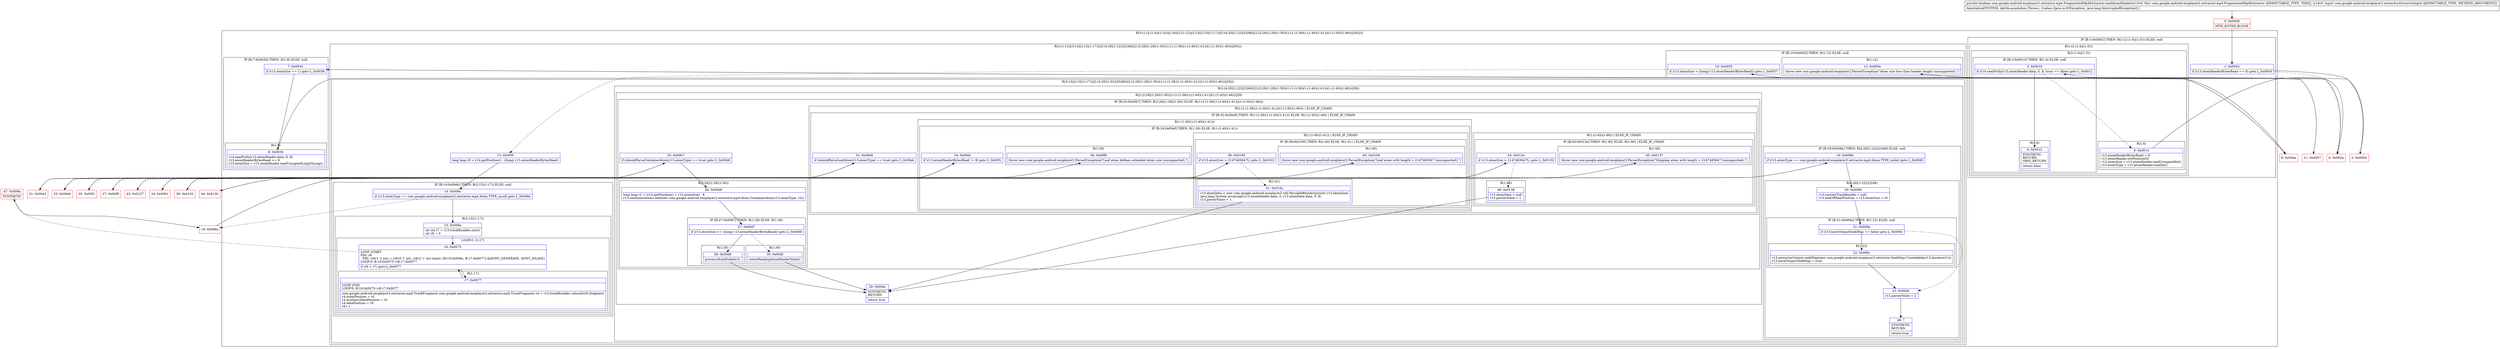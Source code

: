 digraph "CFG forcom.google.android.exoplayer2.extractor.mp4.FragmentedMp4Extractor.readAtomHeader(Lcom\/google\/android\/exoplayer2\/extractor\/ExtractorInput;)Z" {
subgraph cluster_Region_840634467 {
label = "R(3:(1:(2:(1:4)|(1:5)))|(1:8)|(2:(1:12)|(3:13|(2:15|(1:17))|(2:(4:20|(1:22)|23|48)|(2:(2:26|(1:28)(1:30))(1:(1:(1:36)(1:(1:40)(1:41)))(1:(1:45)(1:46)))|29)))))";
node [shape=record,color=blue];
subgraph cluster_IfRegion_1020703729 {
label = "IF [B:1:0x0002] THEN: R(1:(2:(1:4)|(1:5))) ELSE: null";
node [shape=record,color=blue];
Node_1 [shape=record,label="{1\:\ 0x0002|if (r13.atomHeaderBytesRead == 0) goto L_0x0004\l}"];
subgraph cluster_Region_1582814134 {
label = "R(1:(2:(1:4)|(1:5)))";
node [shape=record,color=blue];
subgraph cluster_Region_1553666098 {
label = "R(2:(1:4)|(1:5))";
node [shape=record,color=blue];
subgraph cluster_IfRegion_921279434 {
label = "IF [B:3:0x0010] THEN: R(1:4) ELSE: null";
node [shape=record,color=blue];
Node_3 [shape=record,label="{3\:\ 0x0010|if (r14.readFully(r13.atomHeader.data, 0, 8, true) == false) goto L_0x0012\l}"];
subgraph cluster_Region_1068101597 {
label = "R(1:4)";
node [shape=record,color=blue];
Node_4 [shape=record,label="{4\:\ 0x0012|SYNTHETIC\lRETURN\lORIG_RETURN\l|return false\l}"];
}
}
subgraph cluster_Region_1602437629 {
label = "R(1:5)";
node [shape=record,color=blue];
Node_5 [shape=record,label="{5\:\ 0x0014|r13.atomHeaderBytesRead = 8\lr13.atomHeader.setPosition(0)\lr13.atomSize = r13.atomHeader.readUnsignedInt()\lr13.atomType = r13.atomHeader.readInt()\l}"];
}
}
}
}
subgraph cluster_IfRegion_1537065151 {
label = "IF [B:7:0x0034] THEN: R(1:8) ELSE: null";
node [shape=record,color=blue];
Node_7 [shape=record,label="{7\:\ 0x0034|if (r13.atomSize == 1) goto L_0x0036\l}"];
subgraph cluster_Region_567289805 {
label = "R(1:8)";
node [shape=record,color=blue];
Node_8 [shape=record,label="{8\:\ 0x0036|r14.readFully(r13.atomHeader.data, 8, 8)\lr13.atomHeaderBytesRead += 8\lr13.atomSize = r13.atomHeader.readUnsignedLongToLong()\l}"];
}
}
subgraph cluster_Region_1366811437 {
label = "R(2:(1:12)|(3:13|(2:15|(1:17))|(2:(4:20|(1:22)|23|48)|(2:(2:26|(1:28)(1:30))(1:(1:(1:36)(1:(1:40)(1:41)))(1:(1:45)(1:46)))|29))))";
node [shape=record,color=blue];
subgraph cluster_IfRegion_339663959 {
label = "IF [B:10:0x0055] THEN: R(1:12) ELSE: null";
node [shape=record,color=blue];
Node_10 [shape=record,label="{10\:\ 0x0055|if (r13.atomSize \< ((long) r13.atomHeaderBytesRead)) goto L_0x0057\l}"];
subgraph cluster_Region_563314263 {
label = "R(1:12)";
node [shape=record,color=blue];
Node_12 [shape=record,label="{12\:\ 0x005e|throw new com.google.android.exoplayer2.ParserException(\"Atom size less than header length (unsupported).\")\l}"];
}
}
subgraph cluster_Region_1463203816 {
label = "R(3:13|(2:15|(1:17))|(2:(4:20|(1:22)|23|48)|(2:(2:26|(1:28)(1:30))(1:(1:(1:36)(1:(1:40)(1:41)))(1:(1:45)(1:46)))|29)))";
node [shape=record,color=blue];
Node_13 [shape=record,label="{13\:\ 0x005f|long long r0 = r14.getPosition() \- ((long) r13.atomHeaderBytesRead)\l}"];
subgraph cluster_IfRegion_22928359 {
label = "IF [B:14:0x006c] THEN: R(2:15|(1:17)) ELSE: null";
node [shape=record,color=blue];
Node_14 [shape=record,label="{14\:\ 0x006c|if (r13.atomType == com.google.android.exoplayer2.extractor.mp4.Atom.TYPE_moof) goto L_0x006e\l}"];
subgraph cluster_Region_313625490 {
label = "R(2:15|(1:17))";
node [shape=record,color=blue];
Node_15 [shape=record,label="{15\:\ 0x006e|int int r7 = r13.trackBundles.size()\lint r6 = 0\l}"];
subgraph cluster_LoopRegion_1811685162 {
label = "LOOP:0: (1:17)";
node [shape=record,color=blue];
Node_16 [shape=record,label="{16\:\ 0x0075|LOOP_START\lPHI: r6 \l  PHI: (r6v1 'i' int) = (r6v0 'i' int), (r6v2 'i' int) binds: [B:15:0x006e, B:17:0x0077] A[DONT_GENERATE, DONT_INLINE]\lLOOP:0: B:16:0x0075\-\>B:17:0x0077\l|if (r6 \< r7) goto L_0x0077\l}"];
subgraph cluster_Region_1861478461 {
label = "R(1:17)";
node [shape=record,color=blue];
Node_17 [shape=record,label="{17\:\ 0x0077|LOOP_END\lLOOP:0: B:16:0x0075\-\>B:17:0x0077\l|com.google.android.exoplayer2.extractor.mp4.TrackFragment com.google.android.exoplayer2.extractor.mp4.TrackFragment r4 = r13.trackBundles.valueAt(r6).fragment\lr4.atomPosition = r0\lr4.auxiliaryDataPosition = r0\lr4.dataPosition = r0\lr6++\l}"];
}
}
}
}
subgraph cluster_Region_1868381802 {
label = "R(2:(4:20|(1:22)|23|48)|(2:(2:26|(1:28)(1:30))(1:(1:(1:36)(1:(1:40)(1:41)))(1:(1:45)(1:46)))|29))";
node [shape=record,color=blue];
subgraph cluster_IfRegion_224627634 {
label = "IF [B:19:0x008e] THEN: R(4:20|(1:22)|23|48) ELSE: null";
node [shape=record,color=blue];
Node_19 [shape=record,label="{19\:\ 0x008e|if (r13.atomType == com.google.android.exoplayer2.extractor.mp4.Atom.TYPE_mdat) goto L_0x0090\l}"];
subgraph cluster_Region_1805796044 {
label = "R(4:20|(1:22)|23|48)";
node [shape=record,color=blue];
Node_20 [shape=record,label="{20\:\ 0x0090|r13.currentTrackBundle = null\lr13.endOfMdatPosition = r13.atomSize + r0\l}"];
subgraph cluster_IfRegion_934821263 {
label = "IF [B:21:0x009a] THEN: R(1:22) ELSE: null";
node [shape=record,color=blue];
Node_21 [shape=record,label="{21\:\ 0x009a|if (r13.haveOutputSeekMap == false) goto L_0x009c\l}"];
subgraph cluster_Region_1490377340 {
label = "R(1:22)";
node [shape=record,color=blue];
Node_22 [shape=record,label="{22\:\ 0x009c|r13.extractorOutput.seekMap(new com.google.android.exoplayer2.extractor.SeekMap.Unseekable(r13.durationUs))\lr13.haveOutputSeekMap = true\l}"];
}
}
Node_23 [shape=record,label="{23\:\ 0x00ab|r13.parserState = 2\l}"];
Node_48 [shape=record,label="{48\:\ ?|SYNTHETIC\lRETURN\l|return true\l}"];
}
}
subgraph cluster_Region_1593672034 {
label = "R(2:(2:26|(1:28)(1:30))(1:(1:(1:36)(1:(1:40)(1:41)))(1:(1:45)(1:46)))|29)";
node [shape=record,color=blue];
subgraph cluster_IfRegion_1330818836 {
label = "IF [B:25:0x00b7] THEN: R(2:26|(1:28)(1:30)) ELSE: R(1:(1:(1:36)(1:(1:40)(1:41)))(1:(1:45)(1:46)))";
node [shape=record,color=blue];
Node_25 [shape=record,label="{25\:\ 0x00b7|if (shouldParseContainerAtom(r13.atomType) == true) goto L_0x00b9\l}"];
subgraph cluster_Region_26823661 {
label = "R(2:26|(1:28)(1:30))";
node [shape=record,color=blue];
Node_26 [shape=record,label="{26\:\ 0x00b9|long long r2 = (r14.getPosition() + r13.atomSize) \- 8\lr13.containerAtoms.add(new com.google.android.exoplayer2.extractor.mp4.Atom.ContainerAtom(r13.atomType, r2))\l}"];
subgraph cluster_IfRegion_972072756 {
label = "IF [B:27:0x00d7] THEN: R(1:28) ELSE: R(1:30)";
node [shape=record,color=blue];
Node_27 [shape=record,label="{27\:\ 0x00d7|if (r13.atomSize == ((long) r13.atomHeaderBytesRead)) goto L_0x00d9\l}"];
subgraph cluster_Region_1668429249 {
label = "R(1:28)";
node [shape=record,color=blue];
Node_28 [shape=record,label="{28\:\ 0x00d9|processAtomEnded(r2)\l}"];
}
subgraph cluster_Region_1266949324 {
label = "R(1:30)";
node [shape=record,color=blue];
Node_30 [shape=record,label="{30\:\ 0x00df|enterReadingAtomHeaderState()\l}"];
}
}
}
subgraph cluster_Region_2042655311 {
label = "R(1:(1:(1:36)(1:(1:40)(1:41)))(1:(1:45)(1:46))) | ELSE_IF_CHAIN\l";
node [shape=record,color=blue];
subgraph cluster_IfRegion_598755436 {
label = "IF [B:32:0x00e9] THEN: R(1:(1:36)(1:(1:40)(1:41))) ELSE: R(1:(1:45)(1:46)) | ELSE_IF_CHAIN\l";
node [shape=record,color=blue];
Node_32 [shape=record,label="{32\:\ 0x00e9|if (shouldParseLeafAtom(r13.atomType) == true) goto L_0x00eb\l}"];
subgraph cluster_Region_533041705 {
label = "R(1:(1:36)(1:(1:40)(1:41)))";
node [shape=record,color=blue];
subgraph cluster_IfRegion_1959563105 {
label = "IF [B:34:0x00ef] THEN: R(1:36) ELSE: R(1:(1:40)(1:41))";
node [shape=record,color=blue];
Node_34 [shape=record,label="{34\:\ 0x00ef|if (r13.atomHeaderBytesRead != 8) goto L_0x00f1\l}"];
subgraph cluster_Region_241490365 {
label = "R(1:36)";
node [shape=record,color=blue];
Node_36 [shape=record,label="{36\:\ 0x00f8|throw new com.google.android.exoplayer2.ParserException(\"Leaf atom defines extended atom size (unsupported).\")\l}"];
}
subgraph cluster_Region_800461621 {
label = "R(1:(1:40)(1:41)) | ELSE_IF_CHAIN\l";
node [shape=record,color=blue];
subgraph cluster_IfRegion_483493936 {
label = "IF [B:38:0x0100] THEN: R(1:40) ELSE: R(1:41) | ELSE_IF_CHAIN\l";
node [shape=record,color=blue];
Node_38 [shape=record,label="{38\:\ 0x0100|if (r13.atomSize \> 2147483647L) goto L_0x0102\l}"];
subgraph cluster_Region_209103692 {
label = "R(1:40)";
node [shape=record,color=blue];
Node_40 [shape=record,label="{40\:\ 0x0109|throw new com.google.android.exoplayer2.ParserException(\"Leaf atom with length \> 2147483647 (unsupported).\")\l}"];
}
subgraph cluster_Region_611787342 {
label = "R(1:41)";
node [shape=record,color=blue];
Node_41 [shape=record,label="{41\:\ 0x010a|r13.atomData = new com.google.android.exoplayer2.util.ParsableByteArray((int) r13.atomSize)\ljava.lang.System.arraycopy(r13.atomHeader.data, 0, r13.atomData.data, 0, 8)\lr13.parserState = 1\l}"];
}
}
}
}
}
subgraph cluster_Region_994554446 {
label = "R(1:(1:45)(1:46)) | ELSE_IF_CHAIN\l";
node [shape=record,color=blue];
subgraph cluster_IfRegion_734473502 {
label = "IF [B:43:0x012e] THEN: R(1:45) ELSE: R(1:46) | ELSE_IF_CHAIN\l";
node [shape=record,color=blue];
Node_43 [shape=record,label="{43\:\ 0x012e|if (r13.atomSize \> 2147483647L) goto L_0x0130\l}"];
subgraph cluster_Region_315805665 {
label = "R(1:45)";
node [shape=record,color=blue];
Node_45 [shape=record,label="{45\:\ 0x0137|throw new com.google.android.exoplayer2.ParserException(\"Skipping atom with length \> 2147483647 (unsupported).\")\l}"];
}
subgraph cluster_Region_254474919 {
label = "R(1:46)";
node [shape=record,color=blue];
Node_46 [shape=record,label="{46\:\ 0x0138|r13.atomData = null\lr13.parserState = 1\l}"];
}
}
}
}
}
}
Node_29 [shape=record,label="{29\:\ 0x00dc|SYNTHETIC\lRETURN\l|return true\l}"];
}
}
}
}
}
Node_0 [shape=record,color=red,label="{0\:\ 0x0000|MTH_ENTER_BLOCK\l}"];
Node_2 [shape=record,color=red,label="{2\:\ 0x0004}"];
Node_6 [shape=record,color=red,label="{6\:\ 0x002e}"];
Node_9 [shape=record,color=red,label="{9\:\ 0x004e}"];
Node_11 [shape=record,color=red,label="{11\:\ 0x0057}"];
Node_18 [shape=record,color=red,label="{18\:\ 0x008a}"];
Node_24 [shape=record,color=red,label="{24\:\ 0x00b1}"];
Node_31 [shape=record,color=red,label="{31\:\ 0x00e3}"];
Node_33 [shape=record,color=red,label="{33\:\ 0x00eb}"];
Node_35 [shape=record,color=red,label="{35\:\ 0x00f1}"];
Node_37 [shape=record,color=red,label="{37\:\ 0x00f9}"];
Node_39 [shape=record,color=red,label="{39\:\ 0x0102}"];
Node_42 [shape=record,color=red,label="{42\:\ 0x0127}"];
Node_44 [shape=record,color=red,label="{44\:\ 0x0130}"];
Node_47 [shape=record,color=red,label="{47\:\ 0x008a|SYNTHETIC\l}"];
MethodNode[shape=record,label="{private boolean com.google.android.exoplayer2.extractor.mp4.FragmentedMp4Extractor.readAtomHeader((r13v0 'this' com.google.android.exoplayer2.extractor.mp4.FragmentedMp4Extractor A[IMMUTABLE_TYPE, THIS]), (r14v0 'input' com.google.android.exoplayer2.extractor.ExtractorInput A[IMMUTABLE_TYPE, METHOD_ARGUMENT]))  | Annotation[SYSTEM, dalvik.annotation.Throws, \{value=[java.io.IOException, java.lang.InterruptedException]\}]\l}"];
MethodNode -> Node_0;
Node_1 -> Node_2;
Node_1 -> Node_6[style=dashed];
Node_3 -> Node_4;
Node_3 -> Node_5[style=dashed];
Node_5 -> Node_6;
Node_7 -> Node_8;
Node_7 -> Node_9[style=dashed];
Node_8 -> Node_9;
Node_10 -> Node_11;
Node_10 -> Node_13[style=dashed];
Node_13 -> Node_14;
Node_14 -> Node_15;
Node_14 -> Node_18[style=dashed];
Node_15 -> Node_16;
Node_16 -> Node_17;
Node_16 -> Node_47[style=dashed];
Node_17 -> Node_16;
Node_19 -> Node_20;
Node_19 -> Node_24[style=dashed];
Node_20 -> Node_21;
Node_21 -> Node_22;
Node_21 -> Node_23[style=dashed];
Node_22 -> Node_23;
Node_23 -> Node_48;
Node_25 -> Node_26;
Node_25 -> Node_31[style=dashed];
Node_26 -> Node_27;
Node_27 -> Node_28;
Node_27 -> Node_30[style=dashed];
Node_28 -> Node_29;
Node_30 -> Node_29;
Node_32 -> Node_33;
Node_32 -> Node_42[style=dashed];
Node_34 -> Node_35;
Node_34 -> Node_37[style=dashed];
Node_38 -> Node_39;
Node_38 -> Node_41[style=dashed];
Node_41 -> Node_29;
Node_43 -> Node_44;
Node_43 -> Node_46[style=dashed];
Node_46 -> Node_29;
Node_0 -> Node_1;
Node_2 -> Node_3;
Node_6 -> Node_7;
Node_9 -> Node_10;
Node_11 -> Node_12;
Node_18 -> Node_19;
Node_24 -> Node_25;
Node_31 -> Node_32;
Node_33 -> Node_34;
Node_35 -> Node_36;
Node_37 -> Node_38;
Node_39 -> Node_40;
Node_42 -> Node_43;
Node_44 -> Node_45;
Node_47 -> Node_18;
}

